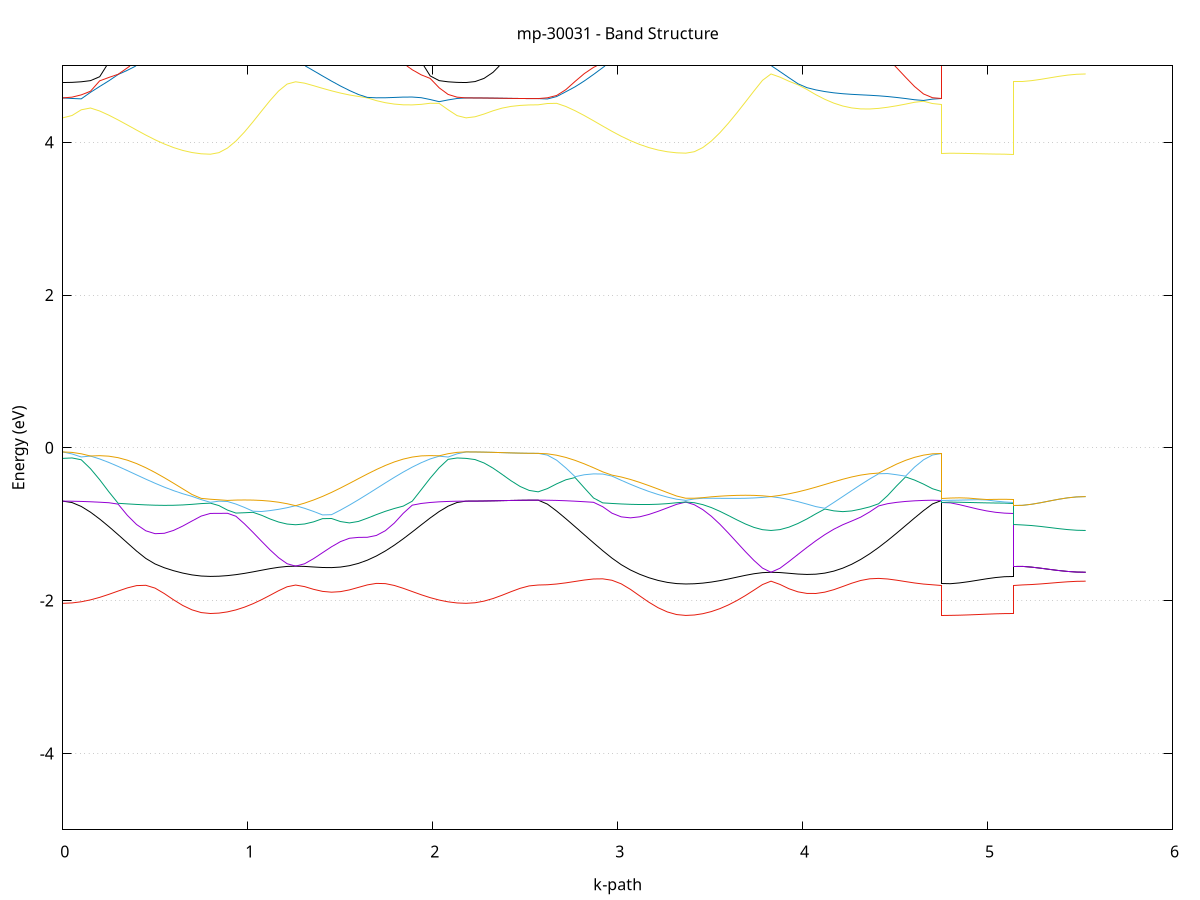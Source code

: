 set title 'mp-30031 - Band Structure'
set xlabel 'k-path'
set ylabel 'Energy (eV)'
set grid y
set yrange [-5:5]
set terminal png size 800,600
set output 'mp-30031_bands_gnuplot.png'
plot '-' using 1:2 with lines notitle, '-' using 1:2 with lines notitle, '-' using 1:2 with lines notitle, '-' using 1:2 with lines notitle, '-' using 1:2 with lines notitle, '-' using 1:2 with lines notitle, '-' using 1:2 with lines notitle, '-' using 1:2 with lines notitle, '-' using 1:2 with lines notitle, '-' using 1:2 with lines notitle, '-' using 1:2 with lines notitle, '-' using 1:2 with lines notitle, '-' using 1:2 with lines notitle, '-' using 1:2 with lines notitle, '-' using 1:2 with lines notitle, '-' using 1:2 with lines notitle, '-' using 1:2 with lines notitle, '-' using 1:2 with lines notitle, '-' using 1:2 with lines notitle, '-' using 1:2 with lines notitle, '-' using 1:2 with lines notitle, '-' using 1:2 with lines notitle, '-' using 1:2 with lines notitle, '-' using 1:2 with lines notitle, '-' using 1:2 with lines notitle, '-' using 1:2 with lines notitle, '-' using 1:2 with lines notitle, '-' using 1:2 with lines notitle
0.000000 -39.688362
0.049880 -39.688362
0.099761 -39.688262
0.149641 -39.688262
0.199521 -39.688162
0.249401 -39.688062
0.299282 -39.687962
0.349162 -39.687762
0.399042 -39.687662
0.448923 -39.687562
0.498803 -39.687362
0.548683 -39.687262
0.598564 -39.687162
0.648444 -39.687062
0.698324 -39.687062
0.748204 -39.686962
0.798085 -39.686962
0.798085 -39.686962
0.844162 -39.686962
0.890240 -39.686962
0.936317 -39.686962
0.982395 -39.686962
1.028472 -39.686862
1.074549 -39.686862
1.120627 -39.686862
1.166704 -39.686862
1.212782 -39.686762
1.258859 -39.686762
1.258859 -39.686762
1.307362 -39.686762
1.355864 -39.686862
1.404367 -39.686862
1.452870 -39.686962
1.501372 -39.686962
1.549875 -39.687062
1.598377 -39.687162
1.646880 -39.687262
1.695382 -39.687462
1.743885 -39.687562
1.792388 -39.687662
1.840890 -39.687762
1.889393 -39.687962
1.937895 -39.688062
1.986398 -39.688162
2.034900 -39.688262
2.083403 -39.688262
2.131906 -39.688362
2.180408 -39.688362
2.180408 -39.688362
2.229149 -39.688362
2.277890 -39.688362
2.326631 -39.688362
2.375372 -39.688362
2.424113 -39.688362
2.472853 -39.688362
2.521594 -39.688362
2.570335 -39.688362
2.570335 -39.688362
2.620216 -39.688362
2.670096 -39.688162
2.719976 -39.688262
2.769856 -39.688162
2.819737 -39.687962
2.869617 -39.687962
2.919497 -39.687762
2.969378 -39.687662
3.019258 -39.687462
3.069138 -39.687362
3.119019 -39.687262
3.168899 -39.687162
3.218779 -39.687062
3.268659 -39.687062
3.318540 -39.686962
3.368420 -39.686962
3.368420 -39.686962
3.414497 -39.686962
3.460575 -39.686962
3.506652 -39.686962
3.552730 -39.686962
3.598807 -39.686862
3.644885 -39.686862
3.690962 -39.686862
3.737040 -39.686862
3.783117 -39.686862
3.829194 -39.686762
3.829194 -39.686762
3.877697 -39.686762
3.926200 -39.686862
3.974702 -39.686862
4.023205 -39.686962
4.071707 -39.686962
4.120210 -39.687062
4.168712 -39.687162
4.217215 -39.687262
4.265718 -39.687462
4.314220 -39.687562
4.362723 -39.687662
4.411225 -39.687862
4.459728 -39.687962
4.508231 -39.688062
4.556733 -39.688162
4.605236 -39.688262
4.653738 -39.688262
4.702241 -39.688262
4.750743 -39.688362
4.750743 -39.686962
4.799484 -39.686962
4.848225 -39.686962
4.896966 -39.686962
4.945707 -39.686962
4.994448 -39.686962
5.043189 -39.686962
5.091930 -39.686962
5.140671 -39.686962
5.140671 -39.686762
5.189411 -39.686762
5.238152 -39.686762
5.286893 -39.686762
5.335634 -39.686762
5.384375 -39.686762
5.433116 -39.686762
5.481857 -39.686762
5.530598 -39.686762
e
0.000000 -20.756462
0.049880 -20.756362
0.099761 -20.756062
0.149641 -20.755662
0.199521 -20.755062
0.249401 -20.754362
0.299282 -20.753562
0.349162 -20.752662
0.399042 -20.751862
0.448923 -20.751262
0.498803 -20.751862
0.548683 -20.753962
0.598564 -20.756262
0.648444 -20.758262
0.698324 -20.759762
0.748204 -20.760662
0.798085 -20.760962
0.798085 -20.760962
0.844162 -20.760862
0.890240 -20.760462
0.936317 -20.759762
0.982395 -20.758862
1.028472 -20.757662
1.074549 -20.756362
1.120627 -20.754862
1.166704 -20.753162
1.212782 -20.751462
1.258859 -20.749662
1.258859 -20.749662
1.307362 -20.751362
1.355864 -20.752762
1.404367 -20.753562
1.452870 -20.753962
1.501372 -20.753762
1.549875 -20.752962
1.598377 -20.751662
1.646880 -20.749762
1.695382 -20.750162
1.743885 -20.750962
1.792388 -20.751862
1.840890 -20.752762
1.889393 -20.753662
1.937895 -20.754462
1.986398 -20.755162
2.034900 -20.755662
2.083403 -20.756062
2.131906 -20.756362
2.180408 -20.756462
2.180408 -20.756462
2.229149 -20.756462
2.277890 -20.756462
2.326631 -20.756462
2.375372 -20.756462
2.424113 -20.756462
2.472853 -20.756462
2.521594 -20.756462
2.570335 -20.756462
2.570335 -20.756462
2.620216 -20.756362
2.670096 -20.756162
2.719976 -20.755662
2.769856 -20.755062
2.819737 -20.754362
2.869617 -20.753562
2.919497 -20.752662
2.969378 -20.751862
3.019258 -20.751262
3.069138 -20.751862
3.119019 -20.753962
3.168899 -20.756262
3.218779 -20.758262
3.268659 -20.759762
3.318540 -20.760662
3.368420 -20.760962
3.368420 -20.760962
3.414497 -20.760862
3.460575 -20.760462
3.506652 -20.759762
3.552730 -20.758862
3.598807 -20.757662
3.644885 -20.756362
3.690962 -20.754862
3.737040 -20.753162
3.783117 -20.751462
3.829194 -20.749662
3.829194 -20.749662
3.877697 -20.751362
3.926200 -20.752762
3.974702 -20.753562
4.023205 -20.753962
4.071707 -20.753762
4.120210 -20.752962
4.168712 -20.751562
4.217215 -20.749762
4.265718 -20.750162
4.314220 -20.751062
4.362723 -20.751962
4.411225 -20.752862
4.459728 -20.753662
4.508231 -20.754462
4.556733 -20.755162
4.605236 -20.755762
4.653738 -20.756162
4.702241 -20.756362
4.750743 -20.756462
4.750743 -20.760962
4.799484 -20.760962
4.848225 -20.760962
4.896966 -20.760962
4.945707 -20.760962
4.994448 -20.760962
5.043189 -20.760962
5.091930 -20.760962
5.140671 -20.760962
5.140671 -20.749662
5.189411 -20.749662
5.238152 -20.749662
5.286893 -20.749662
5.335634 -20.749662
5.384375 -20.749662
5.433116 -20.749662
5.481857 -20.749662
5.530598 -20.749662
e
0.000000 -20.727062
0.049880 -20.727362
0.099761 -20.728262
0.149641 -20.729862
0.199521 -20.731962
0.249401 -20.734462
0.299282 -20.737362
0.349162 -20.740462
0.399042 -20.743662
0.448923 -20.746562
0.498803 -20.748262
0.548683 -20.748162
0.598564 -20.747662
0.648444 -20.747162
0.698324 -20.746762
0.748204 -20.746462
0.798085 -20.746362
0.798085 -20.746362
0.844162 -20.746362
0.890240 -20.746362
0.936317 -20.746262
0.982395 -20.746162
1.028472 -20.746062
1.074549 -20.745962
1.120627 -20.745862
1.166704 -20.745762
1.212782 -20.747662
1.258859 -20.749662
1.258859 -20.749662
1.307362 -20.747762
1.355864 -20.746462
1.404367 -20.746462
1.452870 -20.746762
1.501372 -20.747262
1.549875 -20.747862
1.598377 -20.748462
1.646880 -20.749262
1.695382 -20.747562
1.743885 -20.745062
1.792388 -20.742262
1.840890 -20.739462
1.889393 -20.736662
1.937895 -20.733962
1.986398 -20.731662
2.034900 -20.729662
2.083403 -20.728262
2.131906 -20.727362
2.180408 -20.727062
2.180408 -20.727062
2.229149 -20.727062
2.277890 -20.727062
2.326631 -20.727062
2.375372 -20.727062
2.424113 -20.727062
2.472853 -20.727062
2.521594 -20.727062
2.570335 -20.727062
2.570335 -20.727062
2.620216 -20.727362
2.670096 -20.728362
2.719976 -20.729862
2.769856 -20.731962
2.819737 -20.734462
2.869617 -20.737362
2.919497 -20.740462
2.969378 -20.743662
3.019258 -20.746562
3.069138 -20.748262
3.119019 -20.748162
3.168899 -20.747662
3.218779 -20.747162
3.268659 -20.746762
3.318540 -20.746462
3.368420 -20.746362
3.368420 -20.746362
3.414497 -20.746362
3.460575 -20.746362
3.506652 -20.746262
3.552730 -20.746162
3.598807 -20.746062
3.644885 -20.745962
3.690962 -20.745862
3.737040 -20.745762
3.783117 -20.747662
3.829194 -20.749562
3.829194 -20.749562
3.877697 -20.747762
3.926200 -20.746462
3.974702 -20.746462
4.023205 -20.746762
4.071707 -20.747262
4.120210 -20.747862
4.168712 -20.748562
4.217215 -20.749262
4.265718 -20.747562
4.314220 -20.745062
4.362723 -20.742262
4.411225 -20.739462
4.459728 -20.736662
4.508231 -20.733962
4.556733 -20.731662
4.605236 -20.729662
4.653738 -20.728262
4.702241 -20.727362
4.750743 -20.727062
4.750743 -20.746362
4.799484 -20.746362
4.848225 -20.746362
4.896966 -20.746362
4.945707 -20.746362
4.994448 -20.746362
5.043189 -20.746362
5.091930 -20.746362
5.140671 -20.746362
5.140671 -20.749662
5.189411 -20.749662
5.238152 -20.749662
5.286893 -20.749662
5.335634 -20.749662
5.384375 -20.749562
5.433116 -20.749662
5.481857 -20.749662
5.530598 -20.749562
e
0.000000 -20.727062
0.049880 -20.727062
0.099761 -20.727262
0.149641 -20.727562
0.199521 -20.727962
0.249401 -20.728462
0.299282 -20.729062
0.349162 -20.729762
0.399042 -20.730362
0.448923 -20.731062
0.498803 -20.731662
0.548683 -20.732262
0.598564 -20.732762
0.648444 -20.733162
0.698324 -20.733462
0.748204 -20.733662
0.798085 -20.733662
0.798085 -20.733662
0.844162 -20.733962
0.890240 -20.734662
0.936317 -20.735762
0.982395 -20.737262
1.028472 -20.739162
1.074549 -20.741162
1.120627 -20.743362
1.166704 -20.745562
1.212782 -20.745662
1.258859 -20.745662
1.258859 -20.745662
1.307362 -20.745662
1.355864 -20.745062
1.404367 -20.743362
1.452870 -20.741562
1.501372 -20.739762
1.549875 -20.737962
1.598377 -20.736362
1.646880 -20.734862
1.695382 -20.733462
1.743885 -20.732162
1.792388 -20.731062
1.840890 -20.730062
1.889393 -20.729262
1.937895 -20.728562
1.986398 -20.728062
2.034900 -20.727562
2.083403 -20.727262
2.131906 -20.727062
2.180408 -20.727062
2.180408 -20.727062
2.229149 -20.727062
2.277890 -20.727062
2.326631 -20.727062
2.375372 -20.727062
2.424113 -20.727062
2.472853 -20.727062
2.521594 -20.727062
2.570335 -20.727062
2.570335 -20.727062
2.620216 -20.727062
2.670096 -20.727262
2.719976 -20.727562
2.769856 -20.727962
2.819737 -20.728562
2.869617 -20.729062
2.919497 -20.729762
2.969378 -20.730362
3.019258 -20.731062
3.069138 -20.731662
3.119019 -20.732262
3.168899 -20.732762
3.218779 -20.733162
3.268659 -20.733462
3.318540 -20.733662
3.368420 -20.733662
3.368420 -20.733662
3.414497 -20.733962
3.460575 -20.734662
3.506652 -20.735762
3.552730 -20.737262
3.598807 -20.739162
3.644885 -20.741162
3.690962 -20.743362
3.737040 -20.745562
3.783117 -20.745662
3.829194 -20.745662
3.829194 -20.745662
3.877697 -20.745662
3.926200 -20.745062
3.974702 -20.743462
4.023205 -20.741562
4.071707 -20.739762
4.120210 -20.737962
4.168712 -20.736362
4.217215 -20.734862
4.265718 -20.733462
4.314220 -20.732162
4.362723 -20.731062
4.411225 -20.730062
4.459728 -20.729262
4.508231 -20.728562
4.556733 -20.728062
4.605236 -20.727562
4.653738 -20.727262
4.702241 -20.727062
4.750743 -20.727062
4.750743 -20.733662
4.799484 -20.733662
4.848225 -20.733762
4.896966 -20.733762
4.945707 -20.733662
4.994448 -20.733662
5.043189 -20.733662
5.091930 -20.733662
5.140671 -20.733662
5.140671 -20.745662
5.189411 -20.745662
5.238152 -20.745662
5.286893 -20.745662
5.335634 -20.745662
5.384375 -20.745662
5.433116 -20.745662
5.481857 -20.745662
5.530598 -20.745662
e
0.000000 -11.115762
0.049880 -11.112862
0.099761 -11.104462
0.149641 -11.090762
0.199521 -11.072062
0.249401 -11.049062
0.299282 -11.022562
0.349162 -10.993162
0.399042 -10.962162
0.448923 -10.930262
0.498803 -10.898762
0.548683 -10.868562
0.598564 -10.840662
0.648444 -10.815762
0.698324 -10.794462
0.748204 -10.777062
0.798085 -10.764562
0.798085 -10.764562
0.844162 -10.763862
0.890240 -10.761862
0.936317 -10.759662
0.982395 -10.757362
1.028472 -10.754662
1.074549 -10.751562
1.120627 -10.748362
1.166704 -10.745162
1.212782 -10.742062
1.258859 -10.739262
1.258859 -10.739262
1.307362 -10.743562
1.355864 -10.751462
1.404367 -10.763062
1.452870 -10.778762
1.501372 -10.798262
1.549875 -10.821362
1.598377 -10.847562
1.646880 -10.876162
1.695382 -10.906562
1.743885 -10.937762
1.792388 -10.968862
1.840890 -10.998962
1.889393 -11.027062
1.937895 -11.052462
1.986398 -11.074362
2.034900 -11.092062
2.083403 -11.105062
2.131906 -11.113062
2.180408 -11.115762
2.180408 -11.115762
2.229149 -11.114962
2.277890 -11.112762
2.326631 -11.109462
2.375372 -11.105462
2.424113 -11.101262
2.472853 -11.097662
2.521594 -11.095162
2.570335 -11.094262
2.570335 -11.094262
2.620216 -11.091462
2.670096 -11.083262
2.719976 -11.069862
2.769856 -11.051762
2.819737 -11.029362
2.869617 -11.003662
2.919497 -10.975262
2.969378 -10.945362
3.019258 -10.914962
3.069138 -10.884962
3.119019 -10.856662
3.168899 -10.830962
3.218779 -10.808662
3.268659 -10.790562
3.318540 -10.777362
3.368420 -10.771862
3.368420 -10.771862
3.414497 -10.771062
3.460575 -10.768762
3.506652 -10.765262
3.552730 -10.760762
3.598807 -10.755562
3.644885 -10.750262
3.690962 -10.745462
3.737040 -10.742462
3.783117 -10.740662
3.829194 -10.739162
3.829194 -10.739162
3.877697 -10.741962
3.926200 -10.748162
3.974702 -10.758162
4.023205 -10.772162
4.071707 -10.789862
4.120210 -10.811262
4.168712 -10.835862
4.217215 -10.862962
4.265718 -10.891962
4.314220 -10.921862
4.362723 -10.951762
4.411225 -10.980762
4.459728 -11.008062
4.508231 -11.032662
4.556733 -11.053962
4.605236 -11.071162
4.653738 -11.083862
4.702241 -11.091662
4.750743 -11.094262
4.750743 -10.771862
4.799484 -10.771662
4.848225 -10.771162
4.896966 -10.770462
4.945707 -10.769462
4.994448 -10.768262
5.043189 -10.766962
5.091930 -10.765462
5.140671 -10.764562
5.140671 -10.739262
5.189411 -10.739262
5.238152 -10.739262
5.286893 -10.739262
5.335634 -10.739262
5.384375 -10.739262
5.433116 -10.739162
5.481857 -10.739162
5.530598 -10.739162
e
0.000000 -10.784162
0.049880 -10.783562
0.099761 -10.781962
0.149641 -10.779262
0.199521 -10.775762
0.249401 -10.771462
0.299282 -10.766662
0.349162 -10.761662
0.399042 -10.756662
0.448923 -10.751962
0.498803 -10.748062
0.548683 -10.745262
0.598564 -10.743962
0.648444 -10.744662
0.698324 -10.747862
0.748204 -10.753962
0.798085 -10.762762
0.798085 -10.762762
0.844162 -10.762362
0.890240 -10.761362
0.936317 -10.758662
0.982395 -10.754662
1.028472 -10.750162
1.074549 -10.745762
1.120627 -10.741862
1.166704 -10.739062
1.212782 -10.738062
1.258859 -10.739262
1.258859 -10.739262
1.307362 -10.736862
1.355864 -10.735162
1.404367 -10.734262
1.452870 -10.734262
1.501372 -10.735162
1.549875 -10.737062
1.598377 -10.739862
1.646880 -10.743362
1.695382 -10.747662
1.743885 -10.752362
1.792388 -10.757362
1.840890 -10.762462
1.889393 -10.767462
1.937895 -10.772062
1.986398 -10.776162
2.034900 -10.779562
2.083403 -10.782062
2.131906 -10.783562
2.180408 -10.784162
2.180408 -10.784162
2.229149 -10.785062
2.277890 -10.787662
2.326631 -10.791562
2.375372 -10.796362
2.424113 -10.801162
2.472853 -10.805462
2.521594 -10.808362
2.570335 -10.809362
2.570335 -10.809362
2.620216 -10.808662
2.670096 -10.806762
2.719976 -10.803462
2.769856 -10.799162
2.819737 -10.793962
2.869617 -10.787962
2.919497 -10.781562
2.969378 -10.774962
3.019258 -10.768562
3.069138 -10.762662
3.119019 -10.757662
3.168899 -10.753862
3.218779 -10.751762
3.268659 -10.751662
3.318540 -10.753462
3.368420 -10.755262
3.368420 -10.755262
3.414497 -10.754962
3.460575 -10.754162
3.506652 -10.752862
3.552730 -10.751162
3.598807 -10.749062
3.644885 -10.746862
3.690962 -10.744562
3.737040 -10.741562
3.783117 -10.739262
3.829194 -10.739162
3.829194 -10.739162
3.877697 -10.738362
3.926200 -10.738262
3.974702 -10.739062
4.023205 -10.740862
4.071707 -10.743562
4.120210 -10.747262
4.168712 -10.751862
4.217215 -10.757262
4.265718 -10.763262
4.314220 -10.769562
4.362723 -10.776162
4.411225 -10.782662
4.459728 -10.788962
4.508231 -10.794662
4.556733 -10.799662
4.605236 -10.803862
4.653738 -10.806862
4.702241 -10.808762
4.750743 -10.809362
4.750743 -10.755262
4.799484 -10.755462
4.848225 -10.755862
4.896966 -10.756662
4.945707 -10.757662
4.994448 -10.758962
5.043189 -10.760362
5.091930 -10.761862
5.140671 -10.762762
5.140671 -10.739262
5.189411 -10.739262
5.238152 -10.739262
5.286893 -10.739262
5.335634 -10.739262
5.384375 -10.739262
5.433116 -10.739162
5.481857 -10.739162
5.530598 -10.739162
e
0.000000 -2.035662
0.049880 -2.030462
0.099761 -2.015162
0.149641 -1.990462
0.199521 -1.957362
0.249401 -1.917762
0.299282 -1.874862
0.349162 -1.833762
0.399042 -1.803662
0.448923 -1.799662
0.498803 -1.836462
0.548683 -1.907462
0.598564 -1.989162
0.648444 -2.063362
0.698324 -2.120762
0.748204 -2.156662
0.798085 -2.168862
0.798085 -2.168862
0.844162 -2.163562
0.890240 -2.147662
0.936317 -2.121462
0.982395 -2.085562
1.028472 -2.040762
1.074549 -1.988262
1.120627 -1.930262
1.166704 -1.870662
1.212782 -1.818962
1.258859 -1.796362
1.258859 -1.796362
1.307362 -1.816862
1.355864 -1.852362
1.404367 -1.879262
1.452870 -1.889862
1.501372 -1.882562
1.549875 -1.859762
1.598377 -1.826962
1.646880 -1.794262
1.695382 -1.774762
1.743885 -1.777662
1.792388 -1.801662
1.840890 -1.838862
1.889393 -1.881262
1.937895 -1.923362
1.986398 -1.961262
2.034900 -1.992762
2.083403 -2.016262
2.131906 -2.030762
2.180408 -2.035562
2.180408 -2.035562
2.229149 -2.028262
2.277890 -2.006562
2.326631 -1.972662
2.375372 -1.929662
2.424113 -1.882762
2.472853 -1.839162
2.521594 -1.807562
2.570335 -1.795962
2.570335 -1.795962
2.620216 -1.792562
2.670096 -1.782762
2.719976 -1.767662
2.769856 -1.749162
2.819737 -1.730562
2.869617 -1.716862
2.919497 -1.714962
2.969378 -1.733862
3.019258 -1.780362
3.069138 -1.852662
3.119019 -1.937662
3.168899 -2.021162
3.218779 -2.093362
3.268659 -2.148262
3.318540 -2.182462
3.368420 -2.194062
3.368420 -2.194062
3.414497 -2.188362
3.460575 -2.171462
3.506652 -2.143562
3.552730 -2.105162
3.598807 -2.056762
3.644885 -1.999362
3.690962 -1.933962
3.737040 -1.862562
3.783117 -1.790162
3.829194 -1.745562
3.829194 -1.745562
3.877697 -1.788162
3.926200 -1.844662
3.974702 -1.885162
4.023205 -1.905862
4.071707 -1.906662
4.120210 -1.889262
4.168712 -1.856962
4.217215 -1.815362
4.265718 -1.772262
4.314220 -1.736462
4.362723 -1.714762
4.411225 -1.709262
4.459728 -1.716962
4.508231 -1.732562
4.556733 -1.751162
4.605236 -1.769062
4.653738 -1.783462
4.702241 -1.792762
4.750743 -1.795962
4.750743 -2.194062
4.799484 -2.193262
4.848225 -2.190862
4.896966 -2.187162
4.945707 -2.182562
4.994448 -2.177562
5.043189 -2.173062
5.091930 -2.169962
5.140671 -2.168862
5.140671 -1.796362
5.189411 -1.794662
5.238152 -1.789562
5.286893 -1.781762
5.335634 -1.772262
5.384375 -1.762362
5.433116 -1.753662
5.481857 -1.747662
5.530598 -1.745562
e
0.000000 -0.697962
0.049880 -0.716362
0.099761 -0.767362
0.149641 -0.842262
0.199521 -0.932462
0.249401 -1.031862
0.299282 -1.136862
0.349162 -1.244762
0.399042 -1.351862
0.448923 -1.447962
0.498803 -1.520062
0.548683 -1.569662
0.598564 -1.608162
0.648444 -1.639562
0.698324 -1.663462
0.748204 -1.678262
0.798085 -1.683262
0.798085 -1.683262
0.844162 -1.680662
0.890240 -1.672862
0.936317 -1.660262
0.982395 -1.643562
1.028472 -1.623762
1.074549 -1.602462
1.120627 -1.581662
1.166704 -1.564162
1.212782 -1.552662
1.258859 -1.548862
1.258859 -1.548862
1.307362 -1.552362
1.355864 -1.559962
1.404367 -1.566662
1.452870 -1.568062
1.501372 -1.560862
1.549875 -1.542862
1.598377 -1.512862
1.646880 -1.470562
1.695382 -1.416162
1.743885 -1.350362
1.792388 -1.274662
1.840890 -1.190762
1.889393 -1.101162
1.937895 -1.008962
1.986398 -0.918262
2.034900 -0.834162
2.083403 -0.763662
2.131906 -0.715362
2.180408 -0.697962
2.180408 -0.697962
2.229149 -0.697462
2.277890 -0.696062
2.326631 -0.693962
2.375372 -0.691462
2.424113 -0.688962
2.472853 -0.686762
2.521594 -0.685362
2.570335 -0.684862
2.570335 -0.684862
2.620216 -0.736862
2.670096 -0.827562
2.719976 -0.927862
2.769856 -1.032362
2.819737 -1.138162
2.869617 -1.243662
2.919497 -1.346762
2.969378 -1.443962
3.019258 -1.529362
3.069138 -1.599062
3.119019 -1.655062
3.168899 -1.700362
3.218779 -1.735862
3.268659 -1.761562
3.318540 -1.777162
3.368420 -1.782362
3.368420 -1.782362
3.414497 -1.779562
3.460575 -1.771062
3.506652 -1.757262
3.552730 -1.738862
3.598807 -1.716862
3.644885 -1.692862
3.690962 -1.669062
3.737040 -1.648362
3.783117 -1.634062
3.829194 -1.628862
3.829194 -1.628862
3.877697 -1.632762
3.926200 -1.642362
3.974702 -1.652362
4.023205 -1.657462
4.071707 -1.654162
4.120210 -1.640062
4.168712 -1.613962
4.217215 -1.575162
4.265718 -1.524062
4.314220 -1.461062
4.362723 -1.387262
4.411225 -1.304162
4.459728 -1.213462
4.508231 -1.117362
4.556733 -1.018062
4.605236 -0.918562
4.653738 -0.822062
4.702241 -0.734662
4.750743 -0.684862
4.750743 -1.782362
4.799484 -1.778762
4.848225 -1.768262
4.896966 -1.752462
4.945707 -1.733662
4.994448 -1.714562
5.043189 -1.698262
5.091930 -1.687162
5.140671 -1.683262
5.140671 -1.548862
5.189411 -1.552262
5.238152 -1.561862
5.286893 -1.575762
5.335634 -1.591362
5.384375 -1.606162
5.433116 -1.618262
5.481857 -1.626162
5.530598 -1.628862
e
0.000000 -0.697962
0.049880 -0.698862
0.099761 -0.701662
0.149641 -0.706062
0.199521 -0.711962
0.249401 -0.718762
0.299282 -0.736962
0.349162 -0.883962
0.399042 -1.004262
0.448923 -1.086262
0.498803 -1.123862
0.548683 -1.118862
0.598564 -1.081362
0.648444 -1.024362
0.698324 -0.958162
0.748204 -0.893562
0.798085 -0.858562
0.798085 -0.858562
0.844162 -0.858162
0.890240 -0.856662
0.936317 -0.895962
0.982395 -0.995362
1.028472 -1.106562
1.074549 -1.222462
1.120627 -1.335762
1.166704 -1.438062
1.212782 -1.516962
1.258859 -1.548862
1.258859 -1.548862
1.307362 -1.517762
1.355864 -1.450662
1.404367 -1.372862
1.452870 -1.295462
1.501372 -1.227762
1.549875 -1.183762
1.598377 -1.172562
1.646880 -1.170862
1.695382 -1.147262
1.743885 -1.085262
1.792388 -0.985162
1.840890 -0.857162
1.889393 -0.750662
1.937895 -0.728362
1.986398 -0.715462
2.034900 -0.706962
2.083403 -0.701762
2.131906 -0.698862
2.180408 -0.697962
2.180408 -0.697962
2.229149 -0.697462
2.277890 -0.696062
2.326631 -0.693962
2.375372 -0.691462
2.424113 -0.688962
2.472853 -0.686762
2.521594 -0.685362
2.570335 -0.684862
2.570335 -0.684862
2.620216 -0.685762
2.670096 -0.688462
2.719976 -0.692862
2.769856 -0.698662
2.819737 -0.705562
2.869617 -0.713162
2.919497 -0.771162
2.969378 -0.855662
3.019258 -0.903562
3.069138 -0.916662
3.119019 -0.903162
3.168899 -0.872262
3.218779 -0.831462
3.268659 -0.785962
3.318540 -0.740162
3.368420 -0.710062
3.368420 -0.710062
3.414497 -0.745062
3.460575 -0.809562
3.506652 -0.895762
3.552730 -0.999762
3.598807 -1.115962
3.644885 -1.237862
3.690962 -1.359262
3.737040 -1.474162
3.783117 -1.574362
3.829194 -1.628862
3.829194 -1.628862
3.877697 -1.576162
3.926200 -1.488262
3.974702 -1.395762
4.023205 -1.304262
4.071707 -1.216862
4.120210 -1.136462
4.168712 -1.065662
4.217215 -1.006962
4.265718 -0.958262
4.314220 -0.907262
4.362723 -0.839062
4.411225 -0.760662
4.459728 -0.731162
4.508231 -0.713962
4.556733 -0.701862
4.605236 -0.693762
4.653738 -0.688562
4.702241 -0.685762
4.750743 -0.684862
4.750743 -0.710062
4.799484 -0.720462
4.848225 -0.744262
4.896966 -0.772762
4.945707 -0.801062
4.994448 -0.825562
5.043189 -0.843962
5.091930 -0.854962
5.140671 -0.858562
5.140671 -1.548762
5.189411 -1.552262
5.238152 -1.561862
5.286893 -1.575762
5.335634 -1.591362
5.384375 -1.606162
5.433116 -1.618262
5.481857 -1.626162
5.530598 -1.628862
e
0.000000 -0.138162
0.049880 -0.132562
0.099761 -0.156262
0.149641 -0.272962
0.199521 -0.417562
0.249401 -0.576862
0.299282 -0.726262
0.349162 -0.733862
0.399042 -0.740962
0.448923 -0.746962
0.498803 -0.751262
0.548683 -0.753162
0.598564 -0.752062
0.648444 -0.747662
0.698324 -0.739862
0.748204 -0.729962
0.798085 -0.724162
0.798085 -0.724162
0.844162 -0.756062
0.890240 -0.814762
0.936317 -0.854062
0.982395 -0.849762
1.028472 -0.844162
1.074549 -0.882762
1.120627 -0.931262
1.166704 -0.971262
1.212782 -0.997762
1.258859 -1.006962
1.258859 -1.006962
1.307362 -0.996962
1.355864 -0.969162
1.404367 -0.927262
1.452870 -0.925062
1.501372 -0.965262
1.549875 -0.982962
1.598377 -0.963662
1.646880 -0.921062
1.695382 -0.874362
1.743885 -0.831162
1.792388 -0.794262
1.840890 -0.762862
1.889393 -0.698562
1.937895 -0.548762
1.986398 -0.397662
2.034900 -0.260862
2.083403 -0.150662
2.131906 -0.132862
2.180408 -0.138162
2.180408 -0.138162
2.229149 -0.153762
2.277890 -0.198662
2.326631 -0.266362
2.375372 -0.347862
2.424113 -0.431962
2.472853 -0.506062
2.521594 -0.557562
2.570335 -0.576162
2.570335 -0.576162
2.620216 -0.533762
2.670096 -0.471662
2.719976 -0.418462
2.769856 -0.388962
2.819737 -0.524362
2.869617 -0.656662
2.919497 -0.720862
2.969378 -0.728262
3.019258 -0.734762
3.069138 -0.739562
3.119019 -0.742162
3.168899 -0.741962
3.218779 -0.738262
3.268659 -0.730662
3.318540 -0.719162
3.368420 -0.709362
3.368420 -0.709362
3.414497 -0.718462
3.460575 -0.743762
3.506652 -0.782262
3.552730 -0.830962
3.598807 -0.886162
3.644885 -0.943162
3.690962 -0.996962
3.737040 -1.041662
3.783117 -1.071462
3.829194 -1.081962
3.829194 -1.081962
3.877697 -1.070562
3.926200 -1.038562
3.974702 -0.990662
4.023205 -0.931262
4.071707 -0.863962
4.120210 -0.801062
4.168712 -0.825262
4.217215 -0.835262
4.265718 -0.826162
4.314220 -0.802362
4.362723 -0.773362
4.411225 -0.732062
4.459728 -0.625362
4.508231 -0.498862
4.556733 -0.380762
4.605236 -0.421962
4.653738 -0.474862
4.702241 -0.535462
4.750743 -0.576162
4.750743 -0.709362
4.799484 -0.710262
4.848225 -0.712562
4.896966 -0.715362
4.945707 -0.718162
4.994448 -0.720662
5.043189 -0.722562
5.091930 -0.723762
5.140671 -0.724162
5.140671 -1.006962
5.189411 -1.009662
5.238152 -1.017362
5.286893 -1.029162
5.335634 -1.043262
5.384375 -1.057762
5.433116 -1.070362
5.481857 -1.078962
5.530598 -1.081962
e
0.000000 -0.053562
0.049880 -0.080062
0.099761 -0.119762
0.149641 -0.107462
0.199521 -0.145762
0.249401 -0.191962
0.299282 -0.243462
0.349162 -0.298262
0.399042 -0.354362
0.448923 -0.410062
0.498803 -0.463662
0.548683 -0.514062
0.598564 -0.560062
0.648444 -0.600862
0.698324 -0.635362
0.748204 -0.677762
0.798085 -0.713362
0.798085 -0.713362
0.844162 -0.698262
0.890240 -0.702162
0.936317 -0.736362
0.982395 -0.780362
1.028472 -0.829762
1.074549 -0.833862
1.120627 -0.821562
1.166704 -0.805162
1.212782 -0.783962
1.258859 -0.757562
1.258859 -0.757562
1.307362 -0.791862
1.355864 -0.832662
1.404367 -0.878362
1.452870 -0.874962
1.501372 -0.815062
1.549875 -0.749662
1.598377 -0.680062
1.646880 -0.607662
1.695382 -0.533662
1.743885 -0.459462
1.792388 -0.386762
1.840890 -0.317162
1.889393 -0.252562
1.937895 -0.194862
1.986398 -0.145562
2.034900 -0.109462
2.083403 -0.120462
2.131906 -0.078662
2.180408 -0.053562
2.180408 -0.053562
2.229149 -0.054262
2.277890 -0.056262
2.326631 -0.059262
2.375372 -0.062862
2.424113 -0.066462
2.472853 -0.069562
2.521594 -0.071662
2.570335 -0.072362
2.570335 -0.072362
2.620216 -0.095462
2.670096 -0.161862
2.719976 -0.263362
2.769856 -0.377962
2.819737 -0.352462
2.869617 -0.341062
2.919497 -0.343162
2.969378 -0.370162
3.019258 -0.424762
3.069138 -0.477362
3.119019 -0.526462
3.168899 -0.571262
3.218779 -0.610962
3.268659 -0.644962
3.318540 -0.672662
3.368420 -0.687862
3.368420 -0.687862
3.414497 -0.669262
3.460575 -0.659362
3.506652 -0.659962
3.552730 -0.661062
3.598807 -0.661962
3.644885 -0.662062
3.690962 -0.660362
3.737040 -0.656362
3.783117 -0.649162
3.829194 -0.638362
3.829194 -0.638362
3.877697 -0.654762
3.926200 -0.676962
3.974702 -0.704562
4.023205 -0.736162
4.071707 -0.769562
4.120210 -0.791462
4.168712 -0.715562
4.217215 -0.637862
4.265718 -0.559662
4.314220 -0.482462
4.362723 -0.407762
4.411225 -0.339362
4.459728 -0.336762
4.508231 -0.352362
4.556733 -0.370562
4.605236 -0.252562
4.653738 -0.156862
4.702241 -0.094262
4.750743 -0.072362
4.750743 -0.687862
4.799484 -0.686962
4.848225 -0.684662
4.896966 -0.681762
4.945707 -0.678962
4.994448 -0.682462
5.043189 -0.697462
5.091930 -0.709062
5.140671 -0.713362
5.140671 -0.757562
5.189411 -0.752662
5.238152 -0.738862
5.286893 -0.718662
5.335634 -0.695662
5.384375 -0.673262
5.433116 -0.654762
5.481857 -0.642562
5.530598 -0.638362
e
0.000000 -0.053562
0.049880 -0.059762
0.099761 -0.077962
0.149641 -0.107162
0.199521 -0.102662
0.249401 -0.109362
0.299282 -0.129062
0.349162 -0.161762
0.399042 -0.206262
0.448923 -0.260562
0.498803 -0.322762
0.548683 -0.390762
0.598564 -0.462662
0.648444 -0.536562
0.698324 -0.610262
0.748204 -0.661562
0.798085 -0.672962
0.798085 -0.672962
0.844162 -0.680362
0.890240 -0.688562
0.936317 -0.683962
0.982395 -0.682662
1.028472 -0.684162
1.074549 -0.689062
1.120627 -0.698062
1.166704 -0.711962
1.212782 -0.731662
1.258859 -0.757562
1.258859 -0.757562
1.307362 -0.723662
1.355864 -0.683062
1.404367 -0.636162
1.452870 -0.583562
1.501372 -0.526162
1.549875 -0.465662
1.598377 -0.403762
1.646880 -0.342562
1.695382 -0.284262
1.743885 -0.230962
1.792388 -0.184762
1.840890 -0.147562
1.889393 -0.120862
1.937895 -0.105562
1.986398 -0.101762
2.034900 -0.104462
2.083403 -0.076862
2.131906 -0.059362
2.180408 -0.053562
2.180408 -0.053562
2.229149 -0.054262
2.277890 -0.056262
2.326631 -0.059262
2.375372 -0.062862
2.424113 -0.066462
2.472853 -0.069562
2.521594 -0.071662
2.570335 -0.072362
2.570335 -0.072362
2.620216 -0.078562
2.670096 -0.096662
2.719976 -0.125762
2.769856 -0.164062
2.819737 -0.209762
2.869617 -0.260762
2.919497 -0.314862
2.969378 -0.357362
3.019258 -0.381662
3.069138 -0.413962
3.119019 -0.452362
3.168899 -0.494662
3.218779 -0.539462
3.268659 -0.585362
3.318540 -0.630562
3.368420 -0.660262
3.368420 -0.660262
3.414497 -0.659762
3.460575 -0.652662
3.506652 -0.641262
3.552730 -0.632962
3.598807 -0.626662
3.644885 -0.622462
3.690962 -0.620862
3.737040 -0.622462
3.783117 -0.628062
3.829194 -0.638362
3.829194 -0.638362
3.877697 -0.622562
3.926200 -0.601962
3.974702 -0.576762
4.023205 -0.547462
4.071707 -0.514862
4.120210 -0.480162
4.168712 -0.445062
4.217215 -0.411362
4.265718 -0.381362
4.314220 -0.356862
4.362723 -0.339962
4.411225 -0.330262
4.459728 -0.271162
4.508231 -0.213262
4.556733 -0.163962
4.605236 -0.124462
4.653738 -0.095662
4.702241 -0.078262
4.750743 -0.072362
4.750743 -0.660262
4.799484 -0.657262
4.848225 -0.654662
4.896966 -0.658162
4.945707 -0.668162
4.994448 -0.676462
5.043189 -0.674562
5.091930 -0.673362
5.140671 -0.672962
5.140671 -0.757562
5.189411 -0.752662
5.238152 -0.738862
5.286893 -0.718662
5.335634 -0.695662
5.384375 -0.673262
5.433116 -0.654662
5.481857 -0.642562
5.530598 -0.638362
e
0.000000 4.319538
0.049880 4.350338
0.099761 4.424938
0.149641 4.448538
0.199521 4.409238
0.249401 4.354138
0.299282 4.292138
0.349162 4.226338
0.399042 4.159438
0.448923 4.094038
0.498803 4.032738
0.548683 3.977838
0.598564 3.930938
0.648444 3.893238
0.698324 3.865838
0.748204 3.849138
0.798085 3.843538
0.798085 3.843538
0.844162 3.864138
0.890240 3.923838
0.936317 4.016638
0.982395 4.134438
1.028472 4.267938
1.074549 4.408138
1.120627 4.546038
1.166704 4.670838
1.212782 4.761838
1.258859 4.791738
1.258859 4.791738
1.307362 4.773738
1.355864 4.740738
1.404367 4.706138
1.452870 4.673538
1.501372 4.644138
1.549875 4.619038
1.598377 4.599838
1.646880 4.580838
1.695382 4.544938
1.743885 4.517938
1.792388 4.499838
1.840890 4.490338
1.889393 4.489238
1.937895 4.496238
1.986398 4.510738
2.034900 4.509038
2.083403 4.425338
2.131906 4.348738
2.180408 4.319538
2.180408 4.319638
2.229149 4.333738
2.277890 4.369838
2.326631 4.412438
2.375372 4.447238
2.424113 4.469638
2.472853 4.482338
2.521594 4.488538
2.570335 4.490338
2.570335 4.490338
2.620216 4.507338
2.670096 4.509738
2.719976 4.468438
2.769856 4.412938
2.819737 4.349638
2.869617 4.281638
2.919497 4.211738
2.969378 4.143238
3.019258 4.078938
3.069138 4.021238
3.119019 3.971438
3.168899 3.930338
3.218779 3.898438
3.268659 3.875638
3.318540 3.861938
3.368420 3.857438
3.368420 3.857438
3.414497 3.876238
3.460575 3.930838
3.506652 4.015938
3.552730 4.124538
3.598807 4.249738
3.644885 4.385438
3.690962 4.527238
3.737040 4.671138
3.783117 4.810538
3.829194 4.894038
3.829194 4.894038
3.877697 4.852538
3.926200 4.798838
3.974702 4.752538
4.023205 4.691338
4.071707 4.622538
4.120210 4.562338
4.168712 4.512438
4.217215 4.474538
4.265718 4.449438
4.314220 4.436838
4.362723 4.435638
4.411225 4.443638
4.459728 4.458338
4.508231 4.477338
4.556733 4.499438
4.605236 4.523438
4.653738 4.536738
4.702241 4.507038
4.750743 4.490338
4.750743 3.857438
4.799484 3.856838
4.848225 3.855238
4.896966 3.852838
4.945707 3.850238
4.994448 3.847638
5.043189 3.845438
5.091930 3.844038
5.140671 3.843538
5.140671 4.791838
5.189411 4.795638
5.238152 4.806738
5.286893 4.823438
5.335634 4.843038
5.384375 4.862538
5.433116 4.879138
5.481857 4.890138
5.530598 4.894038
e
0.000000 4.580638
0.049880 4.573338
0.099761 4.568138
0.149641 4.653938
0.199521 4.730638
0.249401 4.805138
0.299282 4.887638
0.349162 4.941938
0.399042 5.003938
0.448923 5.074238
0.498803 5.149138
0.548683 5.222738
0.598564 5.285638
0.648444 5.325838
0.698324 5.338738
0.748204 5.335838
0.798085 5.332838
0.798085 5.332838
0.844162 5.328338
0.890240 5.314238
0.936317 5.289638
0.982395 5.253938
1.028472 5.208238
1.074549 5.155638
1.120627 5.101338
1.166704 5.054738
1.212782 5.035138
1.258859 5.068438
1.258859 5.068438
1.307362 5.004438
1.355864 4.936738
1.404367 4.868038
1.452870 4.800638
1.501372 4.736538
1.549875 4.677638
1.598377 4.625338
1.646880 4.587438
1.695382 4.582038
1.743885 4.582538
1.792388 4.586738
1.840890 4.591338
1.889393 4.591938
1.937895 4.583438
1.986398 4.559538
2.034900 4.531438
2.083403 4.554438
2.131906 4.573238
2.180408 4.580638
2.180408 4.580638
2.229149 4.580238
2.277890 4.579338
2.326631 4.577838
2.375372 4.576138
2.424113 4.574438
2.472853 4.573038
2.521594 4.572038
2.570335 4.571738
2.570335 4.571738
2.620216 4.566738
2.670096 4.598338
2.719976 4.661438
2.769856 4.725938
2.819737 4.802738
2.869617 4.887838
2.919497 4.977438
2.969378 5.067638
3.019258 5.128138
3.069138 5.174438
3.119019 5.221938
3.168899 5.266938
3.218779 5.302438
3.268659 5.321838
3.318540 5.326938
3.368420 5.327138
3.368420 5.327138
3.414497 5.330038
3.460575 5.334638
3.506652 5.331338
3.552730 5.311138
3.598807 5.271538
3.644885 5.215838
3.690962 5.149738
3.737040 5.079538
3.783117 5.013738
3.829194 5.004438
3.829194 5.004438
3.877697 4.925138
3.926200 4.844938
3.974702 4.766238
4.023205 4.714938
4.071707 4.685738
4.120210 4.663638
4.168712 4.647238
4.217215 4.635538
4.265718 4.627338
4.314220 4.621138
4.362723 4.615238
4.411225 4.608138
4.459728 4.598638
4.508231 4.586538
4.556733 4.572538
4.605236 4.556738
4.653738 4.546938
4.702241 4.564938
4.750743 4.571738
4.750743 5.327038
4.799484 5.323638
4.848225 5.316438
4.896966 5.311438
4.945707 5.311938
4.994448 5.317338
5.043189 5.324638
5.091930 5.330538
5.140671 5.332838
5.140671 5.068438
5.189411 5.065838
5.238152 5.058738
5.286893 5.048138
5.335634 5.035938
5.384375 5.023738
5.433116 5.013638
5.481857 5.006838
5.530598 5.004438
e
0.000000 4.580638
0.049880 4.590638
0.099761 4.620338
0.149641 4.667938
0.199521 4.804238
0.249401 4.848838
0.299282 4.890238
0.349162 4.974438
0.399042 5.061938
0.448923 5.147238
0.498803 5.227738
0.548683 5.301438
0.598564 5.366238
0.648444 5.420038
0.698324 5.460738
0.748204 5.486038
0.798085 5.494738
0.798085 5.494738
0.844162 5.473138
0.890240 5.423638
0.936317 5.368938
0.982395 5.320438
1.028472 5.279938
1.074549 5.244838
1.120627 5.210038
1.166704 5.170438
1.212782 5.123238
1.258859 5.068438
1.258859 5.068438
1.307362 5.140738
1.355864 5.211438
1.404367 5.265238
1.452870 5.302838
1.501372 5.331038
1.549875 5.354738
1.598377 5.374238
1.646880 5.381138
1.695382 5.330238
1.743885 5.231638
1.792388 5.128938
1.840890 5.032838
1.889393 4.949238
1.937895 4.882638
1.986398 4.835638
2.034900 4.713138
2.083403 4.626238
2.131906 4.590538
2.180408 4.580638
2.180408 4.580638
2.229149 4.580238
2.277890 4.579338
2.326631 4.577838
2.375372 4.576138
2.424113 4.574438
2.472853 4.573038
2.521594 4.572138
2.570335 4.571738
2.570335 4.571738
2.620216 4.582138
2.670096 4.612538
2.719976 4.689038
2.769856 4.796638
2.819737 4.898938
2.869617 4.980638
2.919497 5.038338
2.969378 5.083938
3.019258 5.154738
3.069138 5.235938
3.119019 5.308738
3.168899 5.371038
3.218779 5.421338
3.268659 5.458238
3.318540 5.480738
3.368420 5.488338
3.368420 5.488338
3.414497 5.464738
3.460575 5.418638
3.506652 5.373538
3.552730 5.333538
3.598807 5.295338
3.644885 5.253138
3.690962 5.202838
3.737040 5.143638
3.783117 5.076738
3.829194 5.004438
3.829194 5.004438
3.877697 5.122438
3.926200 5.243838
3.974702 5.337138
4.023205 5.389738
4.071707 5.406838
4.120210 5.407138
4.168712 5.404238
4.217215 5.400738
4.265718 5.387838
4.314220 5.349838
4.362723 5.282838
4.411225 5.195538
4.459728 5.092938
4.508231 4.976538
4.556733 4.851338
4.605236 4.729738
4.653738 4.632538
4.702241 4.583038
4.750743 4.571738
4.750743 5.488338
4.799484 5.488638
4.848225 5.489338
4.896966 5.490438
4.945707 5.491638
4.994448 5.492838
5.043189 5.493838
5.091930 5.494538
5.140671 5.494738
5.140671 5.068438
5.189411 5.065838
5.238152 5.058738
5.286893 5.048138
5.335634 5.035938
5.384375 5.023738
5.433116 5.013638
5.481857 5.006838
5.530598 5.004438
e
0.000000 4.781838
0.049880 4.784138
0.099761 4.791638
0.149641 4.806638
0.199521 4.858138
0.249401 5.049838
0.299282 5.233938
0.349162 5.365738
0.399042 5.466838
0.448923 5.559538
0.498803 5.645638
0.548683 5.716238
0.598564 5.761738
0.648444 5.794738
0.698324 5.843838
0.748204 5.914138
0.798085 5.964138
0.798085 5.964138
0.844162 5.923638
0.890240 5.884138
0.936317 5.848038
0.982395 5.812038
1.028472 5.778338
1.074549 5.751938
1.120627 5.738738
1.166704 5.743638
1.212782 5.768738
1.258859 5.812438
1.258859 5.812438
1.307362 5.762638
1.355864 5.725638
1.404367 5.701938
1.452870 5.683638
1.501372 5.657538
1.549875 5.612738
1.598377 5.546038
1.646880 5.467438
1.695382 5.426738
1.743885 5.418338
1.792388 5.398638
1.840890 5.345038
1.889393 5.230238
1.937895 5.057138
1.986398 4.868838
2.034900 4.806838
2.083403 4.791338
2.131906 4.783938
2.180408 4.781838
2.180408 4.781838
2.229149 4.794538
2.277890 4.836538
2.326631 4.916338
2.375372 5.036738
2.424113 5.184238
2.472853 5.326838
2.521594 5.419238
2.570335 5.446438
2.570335 5.446438
2.620216 5.406938
2.670096 5.334938
2.719976 5.266938
2.769856 5.215538
2.819737 5.190038
2.869617 5.198838
2.919497 5.243138
2.969378 5.311338
3.019258 5.391638
3.069138 5.474938
3.119019 5.549738
3.168899 5.601838
3.218779 5.632738
3.268659 5.666738
3.318540 5.719838
3.368420 5.766538
3.368420 5.766538
3.414497 5.806438
3.460575 5.871038
3.506652 5.858538
3.552730 5.826838
3.598807 5.802538
3.644885 5.795338
3.690962 5.809838
3.737040 5.845738
3.783117 5.898938
3.829194 5.963138
3.829194 5.963138
3.877697 5.894038
3.926200 5.833138
3.974702 5.789638
4.023205 5.768138
4.071707 5.756738
4.120210 5.735538
4.168712 5.696238
4.217215 5.620938
4.265718 5.497638
4.314220 5.388438
4.362723 5.299238
4.411225 5.235538
4.459728 5.201338
4.508231 5.198138
4.556733 5.224038
4.605236 5.273638
4.653738 5.339338
4.702241 5.408838
4.750743 5.446438
4.750743 5.766538
4.799484 5.753438
4.848225 5.744438
4.896966 5.752238
4.945707 5.776938
4.994448 5.817638
5.043189 5.871838
5.091930 5.931038
5.140671 5.964138
5.140671 5.812438
5.189411 5.817338
5.238152 5.831538
5.286893 5.853438
5.335634 5.880738
5.384375 5.910038
5.433116 5.936938
5.481857 5.956138
5.530598 5.963138
e
0.000000 5.479338
0.049880 5.451238
0.099761 5.414438
0.149641 5.397338
0.199521 5.407238
0.249401 5.454838
0.299282 5.565038
0.349162 5.716738
0.399042 5.749938
0.448923 5.789738
0.498803 5.833938
0.548683 5.879238
0.598564 5.922438
0.648444 5.960138
0.698324 5.989438
0.748204 6.008138
0.798085 6.014538
0.798085 6.014538
0.844162 6.096138
0.890240 6.103138
0.936317 6.093238
0.982395 6.076138
1.028472 6.050538
1.074549 6.015738
1.120627 5.972138
1.166704 5.921338
1.212782 5.866538
1.258859 5.812438
1.258859 5.812438
1.307362 5.873838
1.355864 5.943838
1.404367 6.013138
1.452870 6.070038
1.501372 6.100838
1.549875 6.093838
1.598377 6.045338
1.646880 5.962138
1.695382 5.857638
1.743885 5.746138
1.792388 5.639538
1.840890 5.546838
1.889393 5.474038
1.937895 5.424438
1.986398 5.398938
2.034900 5.396638
2.083403 5.415938
2.131906 5.452338
2.180408 5.479338
2.180408 5.479338
2.229149 5.482538
2.277890 5.491738
2.326631 5.506238
2.375372 5.525238
2.424113 5.549238
2.472853 5.583438
2.521594 5.632738
2.570335 5.661938
2.570335 5.661838
2.620216 5.670638
2.670096 5.698038
2.719976 5.704538
2.769856 5.701338
2.819737 5.702238
2.869617 5.708838
2.919497 5.722438
2.969378 5.743238
3.019258 5.770638
3.069138 5.802938
3.119019 5.837838
3.168899 5.872538
3.218779 5.904038
3.268659 5.929338
3.318540 5.904838
3.368420 5.846338
3.368420 5.846338
3.414497 5.854938
3.460575 5.884438
3.506652 5.944338
3.552730 6.042038
3.598807 6.170138
3.644885 6.197138
3.690962 6.149938
3.737040 6.092938
3.783117 6.029738
3.829194 5.963138
3.829194 5.963138
3.877697 6.032938
3.926200 6.089738
3.974702 6.112038
4.023205 6.080338
4.071707 5.996838
4.120210 5.881038
4.168712 5.751638
4.217215 5.645138
4.265718 5.597438
4.314220 5.572138
4.362723 5.572938
4.411225 5.588738
4.459728 5.610738
4.508231 5.634338
4.556733 5.656738
4.605236 5.675138
4.653738 5.682738
4.702241 5.669938
4.750743 5.661838
4.750743 5.846338
4.799484 5.885938
4.848225 5.959938
4.896966 5.969738
4.945707 5.981538
4.994448 5.993838
5.043189 6.004538
5.091930 6.011938
5.140671 6.014538
5.140671 5.812438
5.189411 5.817338
5.238152 5.831538
5.286893 5.853438
5.335634 5.880738
5.384375 5.910038
5.433116 5.936938
5.481857 5.956138
5.530598 5.963138
e
0.000000 5.662638
0.049880 5.662138
0.099761 5.661138
0.149641 5.661538
0.199521 5.665238
0.249401 5.674738
0.299282 5.691638
0.349162 5.751138
0.399042 5.967738
0.448923 6.157838
0.498803 6.255538
0.548683 6.234438
0.598564 6.213438
0.648444 6.235238
0.698324 6.261138
0.748204 6.168438
0.798085 6.109338
0.798085 6.109338
0.844162 6.107938
0.890240 6.243138
0.936317 6.397038
0.982395 6.444938
1.028472 6.498338
1.074549 6.547938
1.120627 6.585438
1.166704 6.607938
1.212782 6.618038
1.258859 6.620338
1.258859 6.620238
1.307362 6.619238
1.355864 6.618238
1.404367 6.619638
1.452870 6.625138
1.501372 6.637438
1.549875 6.659838
1.598377 6.687738
1.646880 6.636738
1.695382 6.474538
1.743885 6.278638
1.792388 6.073638
1.840890 5.887438
1.889393 5.757638
1.937895 5.693938
1.986398 5.669538
2.034900 5.662138
2.083403 5.661238
2.131906 5.662138
2.180408 5.662638
2.180408 5.662638
2.229149 5.664538
2.277890 5.670138
2.326631 5.678438
2.375372 5.688338
2.424113 5.698438
2.472853 5.707038
2.521594 5.712838
2.570335 5.714938
2.570335 5.714938
2.620216 5.713338
2.670096 5.709338
2.719976 5.747538
2.769856 5.823738
2.819737 5.927138
2.869617 6.051138
2.919497 6.177338
2.969378 6.281838
3.019258 6.306638
3.069138 6.197438
3.119019 6.116238
3.168899 6.077538
3.218779 6.053738
3.268659 5.989838
3.318540 5.945638
3.368420 5.951338
3.368420 5.951338
3.414497 5.945338
3.460575 5.959138
3.506652 6.073838
3.552730 6.228838
3.598807 6.263238
3.644885 6.360538
3.690962 6.542238
3.737040 6.727238
3.783117 6.891038
3.829194 6.976238
3.829194 6.976238
3.877697 6.905338
3.926200 6.804738
3.974702 6.718438
4.023205 6.652538
4.071707 6.607438
4.120210 6.577538
4.168712 6.553338
4.217215 6.525238
4.265718 6.484938
4.314220 6.423938
4.362723 6.335538
4.411225 6.219938
4.459728 6.088938
4.508231 5.960938
4.556733 5.852238
4.605236 5.771538
4.653738 5.723038
4.702241 5.713938
4.750743 5.714938
4.750743 5.951338
4.799484 5.953538
4.848225 5.967738
4.896966 6.062538
4.945707 6.147938
4.994448 6.192638
5.043189 6.178338
5.091930 6.136838
5.140671 6.109338
5.140671 6.620338
5.189411 6.629238
5.238152 6.655438
5.286893 6.698538
5.335634 6.756238
5.384375 6.824338
5.433116 6.894938
5.481857 6.952738
5.530598 6.976238
e
0.000000 5.662638
0.049880 5.726938
0.099761 5.868338
0.149641 6.049338
0.199521 6.251638
0.249401 6.452638
0.299282 6.613638
0.349162 6.679838
0.399042 6.635338
0.448923 6.536638
0.498803 6.466238
0.548683 6.462738
0.598564 6.435438
0.648444 6.365338
0.698324 6.288138
0.748204 6.318938
0.798085 6.333138
0.798085 6.333138
0.844162 6.340138
0.890240 6.361338
0.936317 6.429038
0.982395 6.643138
1.028472 6.876738
1.074549 7.120938
1.120627 7.365538
1.166704 7.597038
1.212782 7.797238
1.258859 7.943038
1.258859 7.943038
1.307362 7.799538
1.355864 7.630438
1.404367 7.459238
1.452870 7.297038
1.501372 7.147338
1.549875 7.007438
1.598377 6.879338
1.646880 6.842338
1.695382 6.925038
1.743885 7.049338
1.792388 7.130738
1.840890 6.911638
1.889393 6.683938
1.937895 6.456238
1.986398 6.237038
2.034900 6.034938
2.083403 5.859538
2.131906 5.723838
2.180408 5.662638
2.180408 5.662638
2.229149 5.664538
2.277890 5.670138
2.326631 5.678438
2.375372 5.688338
2.424113 5.698438
2.472853 5.707038
2.521594 5.712838
2.570335 5.714938
2.570335 5.714938
2.620216 5.777338
2.670096 5.916838
2.719976 6.091838
2.769856 6.278938
2.819737 6.443838
2.869617 6.532238
2.919497 6.513238
2.969378 6.422438
3.019258 6.344238
3.069138 6.355038
3.119019 6.322838
3.168899 6.269138
3.218779 6.239638
3.268659 6.275338
3.318540 6.330738
3.368420 6.355638
3.368420 6.355638
3.414497 6.351338
3.460575 6.338638
3.506652 6.317938
3.552730 6.290338
3.598807 6.400038
3.644885 6.579838
3.690962 6.761638
3.737040 6.935638
3.783117 7.080938
3.829194 7.147838
3.829194 7.147838
3.877697 7.100438
3.926200 7.007338
3.974702 6.937538
4.023205 6.921838
4.071707 6.957438
4.120210 7.019538
4.168712 7.082038
4.217215 7.124738
4.265718 7.132938
4.314220 7.095338
4.362723 7.003538
4.411225 6.858438
4.459728 6.675138
4.508231 6.473338
4.556733 6.269938
4.605236 6.077538
4.653738 5.907538
4.702241 5.774138
4.750743 5.714938
4.750743 6.355638
4.799484 6.351038
4.848225 6.338538
4.896966 6.320738
4.945707 6.302638
4.994448 6.298238
5.043189 6.315738
5.091930 6.329238
5.140671 6.333138
5.140671 7.943038
5.189411 7.895238
5.238152 7.776738
5.286893 7.628338
5.335634 7.478538
5.384375 7.344738
5.433116 7.239238
5.481857 7.171338
5.530598 7.147838
e
0.000000 8.143738
0.049880 8.119238
0.099761 8.049138
0.149641 7.942238
0.199521 7.811938
0.249401 7.677638
0.299282 7.570138
0.349162 7.526738
0.399042 7.537438
0.448923 7.549538
0.498803 7.566038
0.548683 7.619838
0.598564 7.717538
0.648444 7.838738
0.698324 7.957438
0.748204 8.048738
0.798085 8.084638
0.798085 8.084638
0.844162 8.048038
0.890240 7.976238
0.936317 7.905838
0.982395 7.854938
1.028472 7.835938
1.074549 7.856238
1.120627 7.912738
1.166704 7.982238
1.212782 8.010538
1.258859 7.943038
1.258859 7.943038
1.307362 8.016938
1.355864 8.012038
1.404367 7.954938
1.452870 7.877238
1.501372 7.805438
1.549875 7.752938
1.598377 7.706738
1.646880 7.630438
1.695382 7.503038
1.743885 7.331738
1.792388 7.195938
1.840890 7.355438
1.889393 7.518838
1.937895 7.677538
1.986398 7.824638
2.034900 7.952838
2.083403 8.054438
2.131906 8.120638
2.180408 8.143738
2.180408 8.143738
2.229149 8.142838
2.277890 8.140238
2.326631 8.129238
2.375372 7.862838
2.424113 7.597238
2.472853 7.358338
2.521594 7.181738
2.570335 7.114138
2.570335 7.114138
2.620216 7.132038
2.670096 7.180738
2.719976 7.245538
2.769856 7.302238
2.819737 7.337138
2.869617 7.394438
2.919497 7.519438
2.969378 7.672538
3.019258 7.788038
3.069138 7.828138
3.119019 7.789438
3.168899 7.693438
3.218779 7.569538
3.268659 7.446338
3.318540 7.352238
3.368420 7.316038
3.368420 7.316038
3.414497 7.344038
3.460575 7.425438
3.506652 7.553738
3.552730 7.720938
3.598807 7.915638
3.644885 7.725538
3.690962 7.544138
3.737040 7.376438
3.783117 7.230238
3.829194 7.147838
3.829194 7.147838
3.877697 7.196538
3.926200 7.249738
3.974702 7.276238
4.023205 7.288638
4.071707 7.303038
4.120210 7.329438
4.168712 7.367738
4.217215 7.407938
4.265718 7.438838
4.314220 7.459238
4.362723 7.481338
4.411225 7.521538
4.459728 7.478138
4.508231 7.398638
4.556733 7.320538
4.605236 7.244638
4.653738 7.177838
4.702241 7.131138
4.750743 7.114138
4.750743 7.316038
4.799484 7.331538
4.848225 7.376438
4.896966 7.446838
4.945707 7.540438
4.994448 7.658338
5.043189 7.803338
5.091930 7.968438
5.140671 8.084638
5.140671 7.943038
5.189411 7.895238
5.238152 7.776738
5.286893 7.628338
5.335634 7.478538
5.384375 7.344838
5.433116 7.239238
5.481857 7.171338
5.530598 7.147838
e
0.000000 8.143738
0.049880 8.163638
0.099761 8.221838
0.149641 8.314038
0.199521 8.432438
0.249401 8.356838
0.299282 8.281438
0.349162 8.236838
0.399042 8.260738
0.448923 8.370538
0.498803 8.526138
0.548683 8.615038
0.598564 8.513038
0.648444 8.421638
0.698324 8.349938
0.748204 8.304238
0.798085 8.282438
0.798085 8.282438
0.844162 8.294738
0.890240 8.330538
0.936317 8.386638
0.982395 8.445438
1.028472 8.454338
1.074549 8.444038
1.120627 8.414838
1.166704 8.368038
1.212782 8.323138
1.258859 8.311538
1.258859 8.311538
1.307362 8.309738
1.355864 8.294338
1.404367 8.264438
1.452870 8.224938
1.501372 8.184038
1.549875 8.150438
1.598377 8.130738
1.646880 8.127338
1.695382 8.139138
1.743885 8.163938
1.792388 8.200638
1.840890 8.249238
1.889393 8.309338
1.937895 8.378238
1.986398 8.407438
2.034900 8.301938
2.083403 8.217038
2.131906 8.162438
2.180408 8.143738
2.180408 8.143738
2.229149 8.142838
2.277890 8.140238
2.326631 8.136138
2.375372 8.130738
2.424113 8.124738
2.472853 8.119238
2.521594 8.115338
2.570335 8.113938
2.570335 8.113938
2.620216 8.085538
2.670096 8.011238
2.719976 7.920038
2.769856 7.856738
2.819737 7.866538
2.869617 7.953638
2.919497 8.092538
2.969378 8.270638
3.019258 8.481638
3.069138 8.702438
3.119019 8.892738
3.168899 8.874838
3.218779 8.811638
3.268659 8.757638
3.318540 8.721838
3.368420 8.709338
3.368420 8.709338
3.414497 8.645638
3.460575 8.495638
3.506652 8.310238
3.552730 8.113638
3.598807 7.916738
3.644885 8.095738
3.690962 8.045538
3.737040 7.875938
3.783117 7.729838
3.829194 7.667738
3.829194 7.667738
3.877697 7.725938
3.926200 7.832138
3.974702 7.916038
4.023205 7.955338
4.071707 7.962738
4.120210 7.959338
4.168712 7.954538
4.217215 7.937138
4.265718 7.880038
4.314220 7.779138
4.362723 7.665638
4.411225 7.564538
4.459728 7.588738
4.508231 7.681838
4.556733 7.792638
4.605236 7.908538
4.653738 8.012738
4.702241 8.086838
4.750743 8.113938
4.750743 8.709338
4.799484 8.689738
4.848225 8.636038
4.896966 8.561038
4.945707 8.479138
4.994448 8.402738
5.043189 8.341538
5.091930 8.302138
5.140671 8.282438
5.140671 8.311538
5.189411 8.284938
5.238152 8.214138
5.286893 8.115738
5.335634 8.003238
5.384375 7.887238
5.433116 7.779938
5.481857 7.699038
5.530598 7.667738
e
0.000000 8.617738
0.049880 8.605238
0.099761 8.568738
0.149641 8.511238
0.199521 8.438038
0.249401 8.564938
0.299282 8.692438
0.349162 8.787338
0.399042 8.822638
0.448923 8.792038
0.498803 8.714438
0.548683 8.633838
0.598564 8.583138
0.648444 8.472938
0.698324 8.373638
0.748204 8.306438
0.798085 8.288538
0.798085 8.288538
0.844162 8.318438
0.890240 8.371738
0.936317 8.417138
0.982395 8.457638
1.028472 8.536438
1.074549 8.614038
1.120627 8.680238
1.166704 8.726638
1.212782 8.723738
1.258859 8.739438
1.258859 8.739438
1.307362 8.670738
1.355864 8.567138
1.404367 8.460938
1.452870 8.366638
1.501372 8.288638
1.549875 8.230238
1.598377 8.206338
1.646880 8.242738
1.695382 8.345438
1.743885 8.487438
1.792388 8.612838
1.840890 8.652238
1.889393 8.609138
1.937895 8.517638
1.986398 8.450438
2.034900 8.517538
2.083403 8.571438
2.131906 8.605938
2.180408 8.617738
2.180408 8.617738
2.229149 8.549138
2.277890 8.370238
2.326631 8.136138
2.375372 8.130738
2.424113 8.124738
2.472853 8.119238
2.521594 8.115338
2.570335 8.113938
2.570335 8.113938
2.620216 8.133738
2.670096 8.191638
2.719976 8.283838
2.769856 8.403738
2.819737 8.542138
2.869617 8.686238
2.919497 8.819038
2.969378 8.920138
3.019258 8.972538
3.069138 8.973238
3.119019 8.934438
3.168899 9.020138
3.218779 9.095638
3.268659 9.148638
3.318540 9.191438
3.368420 9.221438
3.368420 9.221438
3.414497 9.183738
3.460575 9.077838
3.506652 8.921238
3.552730 8.733738
3.598807 8.535438
3.644885 8.373338
3.690962 8.463838
3.737040 8.693738
3.783117 8.915538
3.829194 9.041938
3.829194 9.041938
3.877697 8.989738
3.926200 8.923438
3.974702 8.922238
4.023205 8.992438
4.071707 9.044838
4.120210 8.930238
4.168712 8.780838
4.217215 8.663438
4.265718 8.622738
4.314220 8.672738
4.362723 8.787238
4.411225 8.912538
4.459728 8.804738
4.508231 8.604938
4.556733 8.428138
4.605236 8.288638
4.653738 8.190438
4.702241 8.132838
4.750743 8.113938
4.750743 9.221438
4.799484 9.130838
4.848225 8.961738
4.896966 8.797138
4.945707 8.666938
4.994448 8.576438
5.043189 8.499338
5.091930 8.385138
5.140671 8.288538
5.140671 8.739438
5.189411 8.768038
5.238152 8.832038
5.286893 8.899338
5.335634 8.954638
5.384375 8.995038
5.433116 9.021838
5.481857 9.037038
5.530598 9.041938
e
0.000000 10.251238
0.049880 10.188438
0.099761 10.046838
0.149641 9.876838
0.199521 9.699438
0.249401 9.528938
0.299282 9.379138
0.349162 9.258238
0.399042 9.164238
0.448923 9.080238
0.498803 8.984938
0.548683 8.920438
0.598564 8.949138
0.648444 8.907238
0.698324 8.833338
0.748204 8.768638
0.798085 8.741738
0.798085 8.741738
0.844162 8.748138
0.890240 8.767038
0.936317 8.796538
0.982395 8.833538
1.028472 8.872938
1.074549 8.907638
1.120627 8.842438
1.166704 8.759238
1.212782 8.749438
1.258859 8.739438
1.258859 8.739438
1.307362 8.789238
1.355864 8.846438
1.404367 8.902738
1.452870 8.963838
1.501372 9.027538
1.549875 8.971538
1.598377 8.913138
1.646880 8.871338
1.695382 8.855438
1.743885 8.871038
1.792388 8.939938
1.840890 9.095738
1.889393 9.304738
1.937895 9.518538
1.986398 9.714238
2.034900 9.892338
2.083403 10.056038
2.131906 10.191538
2.180408 10.251238
2.180408 10.251238
2.229149 10.306438
2.277890 10.334838
2.326631 10.230038
2.375372 10.119138
2.424113 10.018438
2.472853 9.939538
2.521594 9.889538
2.570335 9.872638
2.570335 9.872338
2.620216 9.869238
2.670096 9.844338
2.719976 9.724038
2.769856 9.511738
2.819737 9.304238
2.869617 9.130838
2.919497 9.009538
2.969378 8.956338
3.019258 8.980938
3.069138 9.078538
3.119019 9.175038
3.168899 9.210538
3.218779 9.249638
3.268659 9.263938
3.318540 9.253738
3.368420 9.233138
3.368420 9.233138
3.414497 9.257738
3.460575 9.296838
3.506652 9.318438
3.552730 9.318238
3.598807 9.296538
3.644885 9.253938
3.690962 9.195838
3.737040 9.133338
3.783117 9.078838
3.829194 9.041938
3.829194 9.041938
3.877697 9.026538
3.926200 9.031538
3.974702 9.048238
4.023205 9.067738
4.071707 9.084138
4.120210 9.095038
4.168712 9.102538
4.217215 9.114138
4.265718 9.141738
4.314220 9.194638
4.362723 9.274638
4.411225 9.107238
4.459728 9.175738
4.508231 9.372138
4.556733 9.590438
4.605236 9.801638
4.653738 9.851538
4.702241 9.869938
4.750743 9.872438
4.750743 9.233138
4.799484 9.222638
4.848225 9.186338
4.896966 9.124038
4.945707 9.035038
4.994448 8.924138
5.043189 8.815638
5.091930 8.754838
5.140671 8.741738
5.140671 8.739438
5.189411 8.768038
5.238152 8.832038
5.286893 8.899338
5.335634 8.954638
5.384375 8.995038
5.433116 9.021838
5.481857 9.037038
5.530598 9.041938
e
0.000000 10.447338
0.049880 10.425438
0.099761 10.365338
0.149641 10.275938
0.199521 10.158138
0.249401 10.003938
0.299282 9.824538
0.349162 9.639438
0.399042 9.460838
0.448923 9.303538
0.498803 9.189438
0.548683 9.118338
0.598564 9.110638
0.648444 9.221838
0.698324 9.344338
0.748204 9.428438
0.798085 9.458038
0.798085 9.458038
0.844162 9.438538
0.890240 9.382738
0.936317 9.297338
0.982395 9.191338
1.028472 9.073738
1.074549 8.953438
1.120627 8.929338
1.166704 8.930638
1.212782 8.911138
1.258859 8.893038
1.258859 8.893038
1.307362 8.922838
1.355864 8.987638
1.404367 9.042338
1.452870 9.056838
1.501372 9.036838
1.549875 9.126438
1.598377 9.235338
1.646880 9.363938
1.695382 9.510738
1.743885 9.670638
1.792388 9.832438
1.840890 9.973338
1.889393 10.037438
1.937895 10.130438
1.986398 10.216138
2.034900 10.295138
2.083403 10.371038
2.131906 10.426938
2.180408 10.447238
2.180408 10.447038
2.229149 10.418238
2.277890 10.449438
2.326631 10.587438
2.375372 10.515638
2.424113 10.456738
2.472853 10.413938
2.521594 10.388338
2.570335 10.379838
2.570335 10.379838
2.620216 10.264538
2.670096 10.052638
2.719976 9.897138
2.769856 9.814938
2.819737 9.724338
2.869617 9.615338
2.919497 9.492238
2.969378 9.367038
3.019258 9.259938
3.069138 9.194538
3.119019 9.233338
3.168899 9.387738
3.218779 9.517438
3.268659 9.604438
3.318540 9.652238
3.368420 9.667338
3.368420 9.667338
3.414497 9.687238
3.460575 9.734938
3.506652 9.779338
3.552730 9.793638
3.598807 9.777838
3.644885 9.750338
3.690962 9.726338
3.737040 9.579438
3.783117 9.398538
3.829194 9.307738
3.829194 9.307738
3.877697 9.371338
3.926200 9.416138
3.974702 9.383638
4.023205 9.294438
4.071707 9.242338
4.120210 9.366138
4.168712 9.518938
4.217215 9.616338
4.265718 9.604638
4.314220 9.483538
4.362723 9.295638
4.411225 9.376138
4.459728 9.490538
4.508231 9.607938
4.556733 9.716438
4.605236 9.820438
4.653738 10.053938
4.702241 10.269438
4.750743 10.379838
4.750743 9.667338
4.799484 9.736638
4.848225 9.838538
4.896966 9.874338
4.945707 9.821438
4.994448 9.709738
5.043189 9.586938
5.091930 9.493338
5.140671 9.458038
5.140671 8.893038
5.189411 8.912338
5.238152 8.961638
5.286893 9.026038
5.335634 9.095538
5.384375 9.164938
5.433116 9.230538
5.481857 9.284538
5.530598 9.307738
e
0.000000 10.753538
0.049880 10.756938
0.099761 10.763538
0.149641 10.621738
0.199521 10.425638
0.249401 10.288738
0.299282 10.212238
0.349162 10.180838
0.399042 10.192338
0.448923 10.254038
0.498803 10.374838
0.548683 10.555538
0.598564 10.780338
0.648444 11.015738
0.698324 11.216138
0.748204 11.343638
0.798085 11.386438
0.798085 11.386438
0.844162 11.341838
0.890240 11.225538
0.936317 11.071738
0.982395 10.911638
1.028472 10.768038
1.074549 10.658538
1.120627 10.594038
1.166704 10.573438
1.212782 10.577038
1.258859 10.587738
1.258859 10.587738
1.307362 10.592338
1.355864 10.588238
1.404367 10.568338
1.452870 10.559038
1.501372 10.500538
1.549875 10.434038
1.598377 10.368038
1.646880 10.309038
1.695382 10.262438
1.743885 10.234338
1.792388 10.167738
1.840890 10.054738
1.889393 10.071238
1.937895 10.143538
1.986398 10.321938
2.034900 10.573338
2.083403 10.762238
2.131906 10.757238
2.180408 10.753538
2.180408 10.753538
2.229149 10.727438
2.277890 10.663638
2.326631 10.587438
2.375372 10.515738
2.424113 10.456738
2.472853 10.414238
2.521594 10.388338
2.570335 10.379938
2.570335 10.379838
2.620216 10.378838
2.670096 10.376438
2.719976 10.374038
2.769856 10.373338
2.819737 10.376438
2.869617 10.385538
2.919497 10.404338
2.969378 10.389138
3.019258 10.307738
3.069138 10.284638
3.119019 10.328238
3.168899 10.448838
3.218779 10.643938
3.268659 10.883338
3.318540 10.956138
3.368420 10.970438
3.368420 10.970438
3.414497 10.934038
3.460575 10.827938
3.506652 10.665038
3.552730 10.464338
3.598807 10.243238
3.644885 10.015038
3.690962 9.790438
3.737040 9.711138
3.783117 9.703638
3.829194 9.701538
3.829194 9.701538
3.877697 9.703038
3.926200 9.705738
3.974702 9.707238
4.023205 9.706338
4.071707 9.705538
4.120210 9.711538
4.168712 9.734438
4.217215 9.784238
4.265718 9.868138
4.314220 9.988838
4.362723 10.142538
4.411225 10.312738
4.459728 10.446338
4.508231 10.471638
4.556733 10.438438
4.605236 10.403238
4.653738 10.383838
4.702241 10.379438
4.750743 10.379838
4.750743 10.970338
4.799484 11.009738
4.848225 11.122338
4.896966 11.114738
4.945707 11.139738
4.994448 11.202538
5.043189 11.281538
5.091930 11.354238
5.140671 11.386238
5.140671 10.587738
5.189411 10.628338
5.238152 10.592038
5.286893 10.385338
5.335634 10.181838
5.384375 9.999338
5.433116 9.848838
5.481857 9.742438
5.530598 9.701538
e
0.000000 10.754638
0.049880 10.790838
0.099761 10.793938
0.149641 10.753638
0.199521 10.632038
0.249401 10.470738
0.299282 10.345738
0.349162 10.289938
0.399042 10.331038
0.448923 10.474538
0.498803 10.700938
0.548683 10.984038
0.598564 11.302238
0.648444 11.636238
0.698324 11.954038
0.748204 12.044338
0.798085 12.058538
0.798085 12.069138
0.844162 12.021238
0.890240 11.908938
0.936317 11.717738
0.982395 11.484738
1.028472 11.253138
1.074549 11.039438
1.120627 10.856538
1.166704 10.715338
1.212782 10.625038
1.258859 10.587738
1.258859 10.587938
1.307362 10.599538
1.355864 10.606338
1.404367 10.597638
1.452870 10.576238
1.501372 10.619438
1.549875 10.675138
1.598377 10.701838
1.646880 10.654938
1.695382 10.521638
1.743885 10.340238
1.792388 10.234238
1.840890 10.281038
1.889393 10.390738
1.937895 10.537338
1.986398 10.673938
2.034900 10.751338
2.083403 10.786738
2.131906 10.789238
2.180408 10.753938
2.180408 10.754738
2.229149 10.728438
2.277890 10.663938
2.326631 10.611138
2.375372 10.755138
2.424113 10.859138
2.472853 10.921438
2.521594 10.952838
2.570335 10.962138
2.570335 10.962438
2.620216 11.086638
2.670096 11.327738
2.719976 11.344138
2.769856 11.137938
2.819737 10.915138
2.869617 10.703138
2.919497 10.523238
2.969378 10.440038
3.019258 10.500038
3.069138 10.582938
3.119019 10.676638
3.168899 10.768838
3.218779 10.850538
3.268659 10.914838
3.318540 11.103838
3.368420 11.202438
3.368420 11.202438
3.414497 11.171738
3.460575 11.106738
3.506652 11.055938
3.552730 11.046938
3.598807 11.077138
3.644885 11.128038
3.690962 11.185738
3.737040 11.249538
3.783117 11.327138
3.829194 11.425738
3.829194 11.425738
3.877697 11.321638
3.926200 11.234038
3.974702 11.140638
4.023205 11.027938
4.071707 10.901738
4.120210 10.778838
4.168712 10.684138
4.217215 10.655838
4.265718 10.730438
4.314220 10.897138
4.362723 10.965638
4.411225 10.864038
4.459728 10.846738
4.508231 10.970338
4.556733 11.166938
4.605236 11.361838
4.653738 11.312038
4.702241 11.080138
4.750743 10.962938
4.750743 11.202438
4.799484 11.180138
4.848225 11.136338
4.896966 11.294938
4.945707 11.511738
4.994448 11.760838
5.043189 12.015138
5.091930 12.117138
5.140671 12.058538
5.140671 10.587738
5.189411 10.628438
5.238152 10.744838
5.286893 10.919438
5.335634 11.116938
5.384375 11.282338
5.433116 11.376938
5.481857 11.415738
5.530598 11.425738
e
0.000000 11.429138
0.049880 11.297738
0.099761 11.095238
0.149641 10.914238
0.199521 10.869338
0.249401 10.904038
0.299282 10.963238
0.349162 11.041538
0.399042 11.139438
0.448923 11.255938
0.498803 11.392738
0.548683 11.547538
0.598564 11.719438
0.648444 11.899238
0.698324 12.008538
0.748204 12.160838
0.798085 12.225838
0.798085 12.232538
0.844162 12.244938
0.890240 12.143538
0.936317 12.086838
0.982395 11.844838
1.028472 11.565038
1.074549 11.308138
1.120627 11.093138
1.166704 10.937138
1.212782 10.855738
1.258859 10.837538
1.258859 10.838638
1.307362 10.853138
1.355864 10.920338
1.404367 11.048438
1.452870 11.210638
1.501372 11.382038
1.549875 11.537938
1.598377 11.651138
1.646880 11.709038
1.695382 11.726538
1.743885 11.603138
1.792388 11.425438
1.840890 11.267638
1.889393 11.143438
1.937895 11.053338
1.986398 11.009238
2.034900 11.050538
2.083403 11.095138
2.131906 11.286338
2.180408 11.423138
2.180408 11.429238
2.229149 11.436338
2.277890 11.467838
2.326631 11.504638
2.375372 11.543638
2.424113 11.579938
2.472853 11.615238
2.521594 11.638038
2.570335 11.646838
2.570335 11.647038
2.620216 11.616938
2.670096 11.508438
2.719976 11.467738
2.769856 11.347038
2.819737 11.220538
2.869617 11.113238
2.919497 11.045238
2.969378 11.034238
3.019258 11.091238
3.069138 11.219638
3.119019 11.243638
3.168899 11.285938
3.218779 11.400238
3.268659 11.544138
3.318540 11.648538
3.368420 11.678438
3.368420 11.678338
3.414497 11.697238
3.460575 11.749738
3.506652 11.824338
3.552730 11.894538
3.598807 11.930038
3.644885 11.902438
3.690962 11.811138
3.737040 11.682738
3.783117 11.547738
3.829194 11.425838
3.829194 11.425738
3.877697 11.554938
3.926200 11.695338
3.974702 11.810638
4.023205 11.865938
4.071707 11.850538
4.120210 11.768738
4.168712 11.630838
4.217215 11.458238
4.265718 11.277138
4.314220 11.108238
4.362723 11.112238
4.411225 11.169738
4.459728 11.200338
4.508231 11.275038
4.556733 11.375738
4.605236 11.480538
4.653738 11.515738
4.702241 11.613038
4.750743 11.648138
4.750743 11.679138
4.799484 11.712338
4.848225 11.807438
4.896966 11.959538
4.945707 12.152638
4.994448 12.334738
5.043189 12.249938
5.091930 12.215438
5.140671 12.224438
5.140671 10.837638
5.189411 10.764838
5.238152 10.744838
5.286893 10.920438
5.335634 11.117338
5.384375 11.284838
5.433116 11.377938
5.481857 11.416538
5.530598 11.425738
e
0.000000 11.525138
0.049880 11.308138
0.099761 11.129038
0.149641 11.158538
0.199521 11.263038
0.249401 11.379338
0.299282 11.488338
0.349162 11.582638
0.399042 11.665638
0.448923 11.735438
0.498803 11.811138
0.548683 11.854638
0.598564 11.899238
0.648444 11.954638
0.698324 12.091038
0.748204 12.296238
0.798085 12.431038
0.798085 12.452338
0.844162 12.422538
0.890240 12.488938
0.936317 12.141938
0.982395 12.073338
1.028472 12.068038
1.074549 12.058538
1.120627 12.050138
1.166704 11.983438
1.212782 11.896438
1.258859 11.834338
1.258859 11.836038
1.307362 11.882838
1.355864 11.966038
1.404367 12.150438
1.452870 12.219338
1.501372 12.222538
1.549875 12.210538
1.598377 12.130638
1.646880 11.991338
1.695382 11.802338
1.743885 11.710838
1.792388 11.656638
1.840890 11.564438
1.889393 11.457038
1.937895 11.336738
1.986398 11.220838
2.034900 11.119838
2.083403 11.175138
2.131906 11.329138
2.180408 11.447638
2.180408 11.446838
2.229149 11.447038
2.277890 11.483838
2.326631 11.516238
2.375372 11.553738
2.424113 11.608538
2.472853 11.630938
2.521594 11.638638
2.570335 11.648238
2.570335 11.654738
2.620216 11.635938
2.670096 11.565138
2.719976 11.590438
2.769856 11.797638
2.819737 11.865038
2.869617 11.794638
2.919497 11.664638
2.969378 11.516438
3.019258 11.379238
3.069138 11.280538
3.119019 11.413238
3.168899 11.652338
3.218779 11.907638
3.268659 12.114538
3.318540 12.245538
3.368420 12.293538
3.368420 12.287238
3.414497 12.344138
3.460575 12.502138
3.506652 12.659038
3.552730 12.637538
3.598807 12.597138
3.644885 12.551838
3.690962 12.569238
3.737040 12.591738
3.783117 12.640538
3.829194 12.636638
3.829194 12.636638
3.877697 12.659838
3.926200 12.703938
3.974702 12.790338
4.023205 12.954538
4.071707 12.939738
4.120210 12.494738
4.168712 12.120438
4.217215 11.780938
4.265718 11.505238
4.314220 11.310738
4.362723 11.202438
4.411225 11.340738
4.459728 11.548638
4.508231 11.697038
4.556733 11.714538
4.605236 11.551438
4.653738 11.571138
4.702241 11.629138
4.750743 11.664538
4.750743 12.290838
4.799484 12.290738
4.848225 12.281438
4.896966 12.293438
4.945707 12.265838
4.994448 12.373838
5.043189 12.302238
5.091930 12.311338
5.140671 12.412938
5.140671 11.834238
5.189411 11.841538
5.238152 11.834738
5.286893 11.848938
5.335634 11.898738
5.384375 12.025138
5.433116 12.245738
5.481857 12.501338
5.530598 12.636738
e
